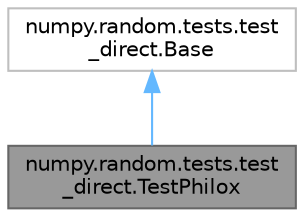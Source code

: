 digraph "numpy.random.tests.test_direct.TestPhilox"
{
 // LATEX_PDF_SIZE
  bgcolor="transparent";
  edge [fontname=Helvetica,fontsize=10,labelfontname=Helvetica,labelfontsize=10];
  node [fontname=Helvetica,fontsize=10,shape=box,height=0.2,width=0.4];
  Node1 [id="Node000001",label="numpy.random.tests.test\l_direct.TestPhilox",height=0.2,width=0.4,color="gray40", fillcolor="grey60", style="filled", fontcolor="black",tooltip=" "];
  Node2 -> Node1 [id="edge1_Node000001_Node000002",dir="back",color="steelblue1",style="solid",tooltip=" "];
  Node2 [id="Node000002",label="numpy.random.tests.test\l_direct.Base",height=0.2,width=0.4,color="grey75", fillcolor="white", style="filled",URL="$d7/d6a/classnumpy_1_1random_1_1tests_1_1test__direct_1_1Base.html",tooltip=" "];
}
